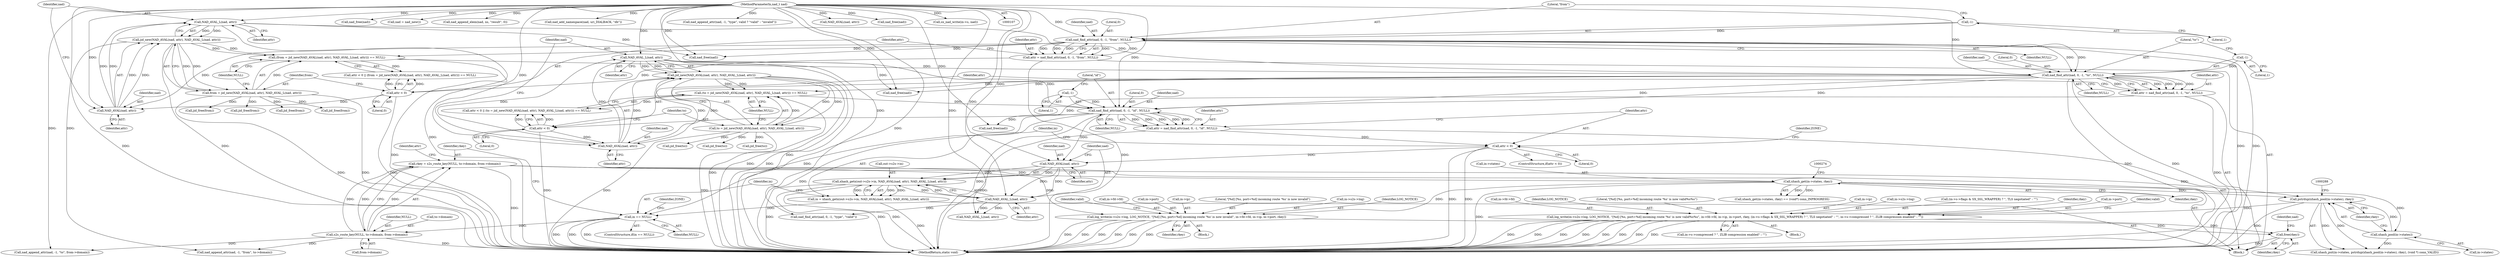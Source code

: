 digraph "0_jabberd2_aabcffae560d5fd00cd1d2ffce5d760353cf0a4d_0@pointer" {
"1000356" [label="(Call,free(rkey))"];
"1000290" [label="(Call,log_write(in->s2s->log, LOG_NOTICE, \"[%d] [%s, port=%d] incoming route '%s' is now valid%s%s\", in->fd->fd, in->ip, in->port, rkey, (in->s->flags & SX_SSL_WRAPPER) ? \", TLS negotiated\" : \"\", in->s->compressed ? \", ZLIB compression enabled\" : \"\"))"];
"1000281" [label="(Call,pstrdup(xhash_pool(in->states), rkey))"];
"1000282" [label="(Call,xhash_pool(in->states))"];
"1000268" [label="(Call,xhash_get(in->states, rkey))"];
"1000243" [label="(Call,rkey = s2s_route_key(NULL, to->domain, from->domain))"];
"1000245" [label="(Call,s2s_route_key(NULL, to->domain, from->domain))"];
"1000223" [label="(Call,in == NULL)"];
"1000208" [label="(Call,in = xhash_getx(out->s2s->in, NAD_AVAL(nad, attr), NAD_AVAL_L(nad, attr)))"];
"1000210" [label="(Call,xhash_getx(out->s2s->in, NAD_AVAL(nad, attr), NAD_AVAL_L(nad, attr)))"];
"1000216" [label="(Call,NAD_AVAL(nad, attr))"];
"1000186" [label="(Call,nad_find_attr(nad, 0, -1, \"id\", NULL))"];
"1000171" [label="(Call,NAD_AVAL_L(nad, attr))"];
"1000168" [label="(Call,NAD_AVAL(nad, attr))"];
"1000152" [label="(Call,nad_find_attr(nad, 0, -1, \"to\", NULL))"];
"1000139" [label="(Call,NAD_AVAL_L(nad, attr))"];
"1000136" [label="(Call,NAD_AVAL(nad, attr))"];
"1000120" [label="(Call,nad_find_attr(nad, 0, -1, \"from\", NULL))"];
"1000109" [label="(MethodParameterIn,nad_t nad)"];
"1000123" [label="(Call,-1)"];
"1000129" [label="(Call,attr < 0)"];
"1000118" [label="(Call,attr = nad_find_attr(nad, 0, -1, \"from\", NULL))"];
"1000155" [label="(Call,-1)"];
"1000132" [label="(Call,(from = jid_new(NAD_AVAL(nad, attr), NAD_AVAL_L(nad, attr))) == NULL)"];
"1000133" [label="(Call,from = jid_new(NAD_AVAL(nad, attr), NAD_AVAL_L(nad, attr)))"];
"1000135" [label="(Call,jid_new(NAD_AVAL(nad, attr), NAD_AVAL_L(nad, attr)))"];
"1000161" [label="(Call,attr < 0)"];
"1000150" [label="(Call,attr = nad_find_attr(nad, 0, -1, \"to\", NULL))"];
"1000189" [label="(Call,-1)"];
"1000164" [label="(Call,(to = jid_new(NAD_AVAL(nad, attr), NAD_AVAL_L(nad, attr))) == NULL)"];
"1000165" [label="(Call,to = jid_new(NAD_AVAL(nad, attr), NAD_AVAL_L(nad, attr)))"];
"1000167" [label="(Call,jid_new(NAD_AVAL(nad, attr), NAD_AVAL_L(nad, attr)))"];
"1000194" [label="(Call,attr < 0)"];
"1000184" [label="(Call,attr = nad_find_attr(nad, 0, -1, \"id\", NULL))"];
"1000219" [label="(Call,NAD_AVAL_L(nad, attr))"];
"1000333" [label="(Call,log_write(in->s2s->log, LOG_NOTICE, \"[%d] [%s, port=%d] incoming route '%s' is now invalid\", in->fd->fd, in->ip, in->port, rkey))"];
"1000281" [label="(Call,pstrdup(xhash_pool(in->states), rkey))"];
"1000222" [label="(ControlStructure,if(in == NULL))"];
"1000188" [label="(Literal,0)"];
"1000240" [label="(Call,nad_free(nad))"];
"1000364" [label="(Call,nad = nad_new())"];
"1000192" [label="(Identifier,NULL)"];
"1000354" [label="(Identifier,valid)"];
"1000303" [label="(Call,in->ip)"];
"1000373" [label="(Call,nad_append_elem(nad, ns, \"result\", 0))"];
"1000205" [label="(Call,nad_free(nad))"];
"1000219" [label="(Call,NAD_AVAL_L(nad, attr))"];
"1000291" [label="(Call,in->s2s->log)"];
"1000199" [label="(Identifier,ZONE)"];
"1000310" [label="(Call,(in->s->flags & SX_SSL_WRAPPER) ? \", TLS negotiated\" : \"\")"];
"1000194" [label="(Call,attr < 0)"];
"1000186" [label="(Call,nad_find_attr(nad, 0, -1, \"id\", NULL))"];
"1000109" [label="(MethodParameterIn,nad_t nad)"];
"1000125" [label="(Literal,\"from\")"];
"1000369" [label="(Call,nad_add_namespace(nad, uri_DIALBACK, \"db\"))"];
"1000426" [label="(MethodReturn,static void)"];
"1000110" [label="(Block,)"];
"1000208" [label="(Call,in = xhash_getx(out->s2s->in, NAD_AVAL(nad, attr), NAD_AVAL_L(nad, attr)))"];
"1000341" [label="(Call,in->fd->fd)"];
"1000119" [label="(Identifier,attr)"];
"1000133" [label="(Call,from = jid_new(NAD_AVAL(nad, attr), NAD_AVAL_L(nad, attr)))"];
"1000309" [label="(Identifier,rkey)"];
"1000134" [label="(Identifier,from)"];
"1000166" [label="(Identifier,to)"];
"1000140" [label="(Identifier,nad)"];
"1000128" [label="(Call,attr < 0 || (from = jid_new(NAD_AVAL(nad, attr), NAD_AVAL_L(nad, attr))) == NULL)"];
"1000172" [label="(Identifier,nad)"];
"1000290" [label="(Call,log_write(in->s2s->log, LOG_NOTICE, \"[%d] [%s, port=%d] incoming route '%s' is now valid%s%s\", in->fd->fd, in->ip, in->port, rkey, (in->s->flags & SX_SSL_WRAPPER) ? \", TLS negotiated\" : \"\", in->s->compressed ? \", ZLIB compression enabled\" : \"\"))"];
"1000211" [label="(Call,out->s2s->in)"];
"1000230" [label="(Call,NAD_AVAL_L(nad, attr))"];
"1000250" [label="(Call,from->domain)"];
"1000352" [label="(Identifier,rkey)"];
"1000132" [label="(Call,(from = jid_new(NAD_AVAL(nad, attr), NAD_AVAL_L(nad, attr))) == NULL)"];
"1000356" [label="(Call,free(rkey))"];
"1000131" [label="(Literal,0)"];
"1000282" [label="(Call,xhash_pool(in->states))"];
"1000269" [label="(Call,in->states)"];
"1000151" [label="(Identifier,attr)"];
"1000121" [label="(Identifier,nad)"];
"1000255" [label="(Call,nad_find_attr(nad, 0, -1, \"type\", \"valid\"))"];
"1000333" [label="(Call,log_write(in->s2s->log, LOG_NOTICE, \"[%d] [%s, port=%d] incoming route '%s' is now invalid\", in->fd->fd, in->ip, in->port, rkey))"];
"1000359" [label="(Identifier,nad)"];
"1000286" [label="(Identifier,rkey)"];
"1000320" [label="(Call,in->s->compressed ? \", ZLIB compression enabled\" : \"\")"];
"1000246" [label="(Identifier,NULL)"];
"1000181" [label="(Call,nad_free(nad))"];
"1000223" [label="(Call,in == NULL)"];
"1000185" [label="(Identifier,attr)"];
"1000137" [label="(Identifier,nad)"];
"1000162" [label="(Identifier,attr)"];
"1000276" [label="(Block,)"];
"1000217" [label="(Identifier,nad)"];
"1000135" [label="(Call,jid_new(NAD_AVAL(nad, attr), NAD_AVAL_L(nad, attr)))"];
"1000165" [label="(Call,to = jid_new(NAD_AVAL(nad, attr), NAD_AVAL_L(nad, attr)))"];
"1000171" [label="(Call,NAD_AVAL_L(nad, attr))"];
"1000267" [label="(Call,xhash_get(in->states, rkey) == (void*) conn_INPROGRESS)"];
"1000164" [label="(Call,(to = jid_new(NAD_AVAL(nad, attr), NAD_AVAL_L(nad, attr))) == NULL)"];
"1000163" [label="(Literal,0)"];
"1000394" [label="(Call,nad_append_attr(nad, -1, \"type\", valid ? \"valid\" : \"invalid\"))"];
"1000243" [label="(Call,rkey = s2s_route_key(NULL, to->domain, from->domain))"];
"1000147" [label="(Call,nad_free(nad))"];
"1000216" [label="(Call,NAD_AVAL(nad, attr))"];
"1000244" [label="(Identifier,rkey)"];
"1000306" [label="(Call,in->port)"];
"1000168" [label="(Call,NAD_AVAL(nad, attr))"];
"1000233" [label="(Call,NAD_AVAL(nad, attr))"];
"1000238" [label="(Call,jid_free(to))"];
"1000349" [label="(Call,in->port)"];
"1000190" [label="(Literal,1)"];
"1000254" [label="(Identifier,attr)"];
"1000170" [label="(Identifier,attr)"];
"1000174" [label="(Identifier,NULL)"];
"1000158" [label="(Identifier,NULL)"];
"1000129" [label="(Call,attr < 0)"];
"1000193" [label="(ControlStructure,if(attr < 0))"];
"1000346" [label="(Call,in->ip)"];
"1000124" [label="(Literal,1)"];
"1000138" [label="(Identifier,attr)"];
"1000272" [label="(Identifier,rkey)"];
"1000142" [label="(Identifier,NULL)"];
"1000340" [label="(Literal,\"[%d] [%s, port=%d] incoming route '%s' is now invalid\")"];
"1000329" [label="(Identifier,valid)"];
"1000169" [label="(Identifier,nad)"];
"1000298" [label="(Call,in->fd->fd)"];
"1000283" [label="(Call,in->states)"];
"1000210" [label="(Call,xhash_getx(out->s2s->in, NAD_AVAL(nad, attr), NAD_AVAL_L(nad, attr)))"];
"1000236" [label="(Call,jid_free(from))"];
"1000203" [label="(Call,jid_free(to))"];
"1000120" [label="(Call,nad_find_attr(nad, 0, -1, \"from\", NULL))"];
"1000161" [label="(Call,attr < 0)"];
"1000150" [label="(Call,attr = nad_find_attr(nad, 0, -1, \"to\", NULL))"];
"1000139" [label="(Call,NAD_AVAL_L(nad, attr))"];
"1000122" [label="(Literal,0)"];
"1000201" [label="(Call,jid_free(from))"];
"1000268" [label="(Call,xhash_get(in->states, rkey))"];
"1000296" [label="(Identifier,LOG_NOTICE)"];
"1000167" [label="(Call,jid_new(NAD_AVAL(nad, attr), NAD_AVAL_L(nad, attr)))"];
"1000357" [label="(Identifier,rkey)"];
"1000220" [label="(Identifier,nad)"];
"1000245" [label="(Call,s2s_route_key(NULL, to->domain, from->domain))"];
"1000153" [label="(Identifier,nad)"];
"1000209" [label="(Identifier,in)"];
"1000157" [label="(Literal,\"to\")"];
"1000123" [label="(Call,-1)"];
"1000358" [label="(Call,nad_free(nad))"];
"1000334" [label="(Call,in->s2s->log)"];
"1000136" [label="(Call,NAD_AVAL(nad, attr))"];
"1000155" [label="(Call,-1)"];
"1000187" [label="(Identifier,nad)"];
"1000422" [label="(Call,jid_free(from))"];
"1000126" [label="(Identifier,NULL)"];
"1000378" [label="(Call,nad_append_attr(nad, -1, \"to\", from->domain))"];
"1000184" [label="(Call,attr = nad_find_attr(nad, 0, -1, \"id\", NULL))"];
"1000218" [label="(Identifier,attr)"];
"1000221" [label="(Identifier,attr)"];
"1000403" [label="(Call,sx_nad_write(in->s, nad))"];
"1000228" [label="(Identifier,ZONE)"];
"1000152" [label="(Call,nad_find_attr(nad, 0, -1, \"to\", NULL))"];
"1000196" [label="(Literal,0)"];
"1000189" [label="(Call,-1)"];
"1000225" [label="(Identifier,NULL)"];
"1000118" [label="(Call,attr = nad_find_attr(nad, 0, -1, \"from\", NULL))"];
"1000195" [label="(Identifier,attr)"];
"1000141" [label="(Identifier,attr)"];
"1000247" [label="(Call,to->domain)"];
"1000386" [label="(Call,nad_append_attr(nad, -1, \"from\", to->domain))"];
"1000173" [label="(Identifier,attr)"];
"1000156" [label="(Literal,1)"];
"1000224" [label="(Identifier,in)"];
"1000332" [label="(Block,)"];
"1000297" [label="(Literal,\"[%d] [%s, port=%d] incoming route '%s' is now valid%s%s\")"];
"1000191" [label="(Literal,\"id\")"];
"1000179" [label="(Call,jid_free(from))"];
"1000424" [label="(Call,jid_free(to))"];
"1000160" [label="(Call,attr < 0 || (to = jid_new(NAD_AVAL(nad, attr), NAD_AVAL_L(nad, attr))) == NULL)"];
"1000130" [label="(Identifier,attr)"];
"1000339" [label="(Identifier,LOG_NOTICE)"];
"1000154" [label="(Literal,0)"];
"1000277" [label="(Call,xhash_put(in->states, pstrdup(xhash_pool(in->states), rkey), (void *) conn_VALID))"];
"1000356" -> "1000110"  [label="AST: "];
"1000356" -> "1000357"  [label="CFG: "];
"1000357" -> "1000356"  [label="AST: "];
"1000359" -> "1000356"  [label="CFG: "];
"1000356" -> "1000426"  [label="DDG: "];
"1000290" -> "1000356"  [label="DDG: "];
"1000333" -> "1000356"  [label="DDG: "];
"1000290" -> "1000276"  [label="AST: "];
"1000290" -> "1000320"  [label="CFG: "];
"1000291" -> "1000290"  [label="AST: "];
"1000296" -> "1000290"  [label="AST: "];
"1000297" -> "1000290"  [label="AST: "];
"1000298" -> "1000290"  [label="AST: "];
"1000303" -> "1000290"  [label="AST: "];
"1000306" -> "1000290"  [label="AST: "];
"1000309" -> "1000290"  [label="AST: "];
"1000310" -> "1000290"  [label="AST: "];
"1000320" -> "1000290"  [label="AST: "];
"1000329" -> "1000290"  [label="CFG: "];
"1000290" -> "1000426"  [label="DDG: "];
"1000290" -> "1000426"  [label="DDG: "];
"1000290" -> "1000426"  [label="DDG: "];
"1000290" -> "1000426"  [label="DDG: "];
"1000290" -> "1000426"  [label="DDG: "];
"1000290" -> "1000426"  [label="DDG: "];
"1000290" -> "1000426"  [label="DDG: "];
"1000290" -> "1000426"  [label="DDG: "];
"1000281" -> "1000290"  [label="DDG: "];
"1000281" -> "1000277"  [label="AST: "];
"1000281" -> "1000286"  [label="CFG: "];
"1000282" -> "1000281"  [label="AST: "];
"1000286" -> "1000281"  [label="AST: "];
"1000288" -> "1000281"  [label="CFG: "];
"1000281" -> "1000426"  [label="DDG: "];
"1000281" -> "1000277"  [label="DDG: "];
"1000281" -> "1000277"  [label="DDG: "];
"1000282" -> "1000281"  [label="DDG: "];
"1000243" -> "1000281"  [label="DDG: "];
"1000268" -> "1000281"  [label="DDG: "];
"1000282" -> "1000283"  [label="CFG: "];
"1000283" -> "1000282"  [label="AST: "];
"1000286" -> "1000282"  [label="CFG: "];
"1000282" -> "1000277"  [label="DDG: "];
"1000268" -> "1000282"  [label="DDG: "];
"1000268" -> "1000267"  [label="AST: "];
"1000268" -> "1000272"  [label="CFG: "];
"1000269" -> "1000268"  [label="AST: "];
"1000272" -> "1000268"  [label="AST: "];
"1000274" -> "1000268"  [label="CFG: "];
"1000268" -> "1000426"  [label="DDG: "];
"1000268" -> "1000267"  [label="DDG: "];
"1000268" -> "1000267"  [label="DDG: "];
"1000243" -> "1000268"  [label="DDG: "];
"1000268" -> "1000333"  [label="DDG: "];
"1000243" -> "1000110"  [label="AST: "];
"1000243" -> "1000245"  [label="CFG: "];
"1000244" -> "1000243"  [label="AST: "];
"1000245" -> "1000243"  [label="AST: "];
"1000254" -> "1000243"  [label="CFG: "];
"1000243" -> "1000426"  [label="DDG: "];
"1000245" -> "1000243"  [label="DDG: "];
"1000245" -> "1000243"  [label="DDG: "];
"1000245" -> "1000243"  [label="DDG: "];
"1000243" -> "1000333"  [label="DDG: "];
"1000245" -> "1000250"  [label="CFG: "];
"1000246" -> "1000245"  [label="AST: "];
"1000247" -> "1000245"  [label="AST: "];
"1000250" -> "1000245"  [label="AST: "];
"1000245" -> "1000426"  [label="DDG: "];
"1000223" -> "1000245"  [label="DDG: "];
"1000245" -> "1000378"  [label="DDG: "];
"1000245" -> "1000386"  [label="DDG: "];
"1000223" -> "1000222"  [label="AST: "];
"1000223" -> "1000225"  [label="CFG: "];
"1000224" -> "1000223"  [label="AST: "];
"1000225" -> "1000223"  [label="AST: "];
"1000228" -> "1000223"  [label="CFG: "];
"1000244" -> "1000223"  [label="CFG: "];
"1000223" -> "1000426"  [label="DDG: "];
"1000223" -> "1000426"  [label="DDG: "];
"1000223" -> "1000426"  [label="DDG: "];
"1000208" -> "1000223"  [label="DDG: "];
"1000186" -> "1000223"  [label="DDG: "];
"1000208" -> "1000110"  [label="AST: "];
"1000208" -> "1000210"  [label="CFG: "];
"1000209" -> "1000208"  [label="AST: "];
"1000210" -> "1000208"  [label="AST: "];
"1000224" -> "1000208"  [label="CFG: "];
"1000208" -> "1000426"  [label="DDG: "];
"1000210" -> "1000208"  [label="DDG: "];
"1000210" -> "1000208"  [label="DDG: "];
"1000210" -> "1000208"  [label="DDG: "];
"1000210" -> "1000219"  [label="CFG: "];
"1000211" -> "1000210"  [label="AST: "];
"1000216" -> "1000210"  [label="AST: "];
"1000219" -> "1000210"  [label="AST: "];
"1000210" -> "1000426"  [label="DDG: "];
"1000210" -> "1000426"  [label="DDG: "];
"1000210" -> "1000426"  [label="DDG: "];
"1000216" -> "1000210"  [label="DDG: "];
"1000216" -> "1000210"  [label="DDG: "];
"1000219" -> "1000210"  [label="DDG: "];
"1000219" -> "1000210"  [label="DDG: "];
"1000216" -> "1000218"  [label="CFG: "];
"1000217" -> "1000216"  [label="AST: "];
"1000218" -> "1000216"  [label="AST: "];
"1000220" -> "1000216"  [label="CFG: "];
"1000186" -> "1000216"  [label="DDG: "];
"1000109" -> "1000216"  [label="DDG: "];
"1000194" -> "1000216"  [label="DDG: "];
"1000216" -> "1000219"  [label="DDG: "];
"1000216" -> "1000219"  [label="DDG: "];
"1000186" -> "1000184"  [label="AST: "];
"1000186" -> "1000192"  [label="CFG: "];
"1000187" -> "1000186"  [label="AST: "];
"1000188" -> "1000186"  [label="AST: "];
"1000189" -> "1000186"  [label="AST: "];
"1000191" -> "1000186"  [label="AST: "];
"1000192" -> "1000186"  [label="AST: "];
"1000184" -> "1000186"  [label="CFG: "];
"1000186" -> "1000426"  [label="DDG: "];
"1000186" -> "1000426"  [label="DDG: "];
"1000186" -> "1000184"  [label="DDG: "];
"1000186" -> "1000184"  [label="DDG: "];
"1000186" -> "1000184"  [label="DDG: "];
"1000186" -> "1000184"  [label="DDG: "];
"1000186" -> "1000184"  [label="DDG: "];
"1000171" -> "1000186"  [label="DDG: "];
"1000152" -> "1000186"  [label="DDG: "];
"1000152" -> "1000186"  [label="DDG: "];
"1000109" -> "1000186"  [label="DDG: "];
"1000189" -> "1000186"  [label="DDG: "];
"1000164" -> "1000186"  [label="DDG: "];
"1000186" -> "1000205"  [label="DDG: "];
"1000171" -> "1000167"  [label="AST: "];
"1000171" -> "1000173"  [label="CFG: "];
"1000172" -> "1000171"  [label="AST: "];
"1000173" -> "1000171"  [label="AST: "];
"1000167" -> "1000171"  [label="CFG: "];
"1000171" -> "1000426"  [label="DDG: "];
"1000171" -> "1000167"  [label="DDG: "];
"1000171" -> "1000167"  [label="DDG: "];
"1000168" -> "1000171"  [label="DDG: "];
"1000168" -> "1000171"  [label="DDG: "];
"1000109" -> "1000171"  [label="DDG: "];
"1000171" -> "1000181"  [label="DDG: "];
"1000168" -> "1000167"  [label="AST: "];
"1000168" -> "1000170"  [label="CFG: "];
"1000169" -> "1000168"  [label="AST: "];
"1000170" -> "1000168"  [label="AST: "];
"1000172" -> "1000168"  [label="CFG: "];
"1000168" -> "1000167"  [label="DDG: "];
"1000168" -> "1000167"  [label="DDG: "];
"1000152" -> "1000168"  [label="DDG: "];
"1000109" -> "1000168"  [label="DDG: "];
"1000161" -> "1000168"  [label="DDG: "];
"1000152" -> "1000150"  [label="AST: "];
"1000152" -> "1000158"  [label="CFG: "];
"1000153" -> "1000152"  [label="AST: "];
"1000154" -> "1000152"  [label="AST: "];
"1000155" -> "1000152"  [label="AST: "];
"1000157" -> "1000152"  [label="AST: "];
"1000158" -> "1000152"  [label="AST: "];
"1000150" -> "1000152"  [label="CFG: "];
"1000152" -> "1000426"  [label="DDG: "];
"1000152" -> "1000426"  [label="DDG: "];
"1000152" -> "1000150"  [label="DDG: "];
"1000152" -> "1000150"  [label="DDG: "];
"1000152" -> "1000150"  [label="DDG: "];
"1000152" -> "1000150"  [label="DDG: "];
"1000152" -> "1000150"  [label="DDG: "];
"1000139" -> "1000152"  [label="DDG: "];
"1000120" -> "1000152"  [label="DDG: "];
"1000120" -> "1000152"  [label="DDG: "];
"1000109" -> "1000152"  [label="DDG: "];
"1000155" -> "1000152"  [label="DDG: "];
"1000132" -> "1000152"  [label="DDG: "];
"1000152" -> "1000164"  [label="DDG: "];
"1000152" -> "1000181"  [label="DDG: "];
"1000139" -> "1000135"  [label="AST: "];
"1000139" -> "1000141"  [label="CFG: "];
"1000140" -> "1000139"  [label="AST: "];
"1000141" -> "1000139"  [label="AST: "];
"1000135" -> "1000139"  [label="CFG: "];
"1000139" -> "1000426"  [label="DDG: "];
"1000139" -> "1000135"  [label="DDG: "];
"1000139" -> "1000135"  [label="DDG: "];
"1000136" -> "1000139"  [label="DDG: "];
"1000136" -> "1000139"  [label="DDG: "];
"1000109" -> "1000139"  [label="DDG: "];
"1000139" -> "1000147"  [label="DDG: "];
"1000136" -> "1000135"  [label="AST: "];
"1000136" -> "1000138"  [label="CFG: "];
"1000137" -> "1000136"  [label="AST: "];
"1000138" -> "1000136"  [label="AST: "];
"1000140" -> "1000136"  [label="CFG: "];
"1000136" -> "1000135"  [label="DDG: "];
"1000136" -> "1000135"  [label="DDG: "];
"1000120" -> "1000136"  [label="DDG: "];
"1000109" -> "1000136"  [label="DDG: "];
"1000129" -> "1000136"  [label="DDG: "];
"1000120" -> "1000118"  [label="AST: "];
"1000120" -> "1000126"  [label="CFG: "];
"1000121" -> "1000120"  [label="AST: "];
"1000122" -> "1000120"  [label="AST: "];
"1000123" -> "1000120"  [label="AST: "];
"1000125" -> "1000120"  [label="AST: "];
"1000126" -> "1000120"  [label="AST: "];
"1000118" -> "1000120"  [label="CFG: "];
"1000120" -> "1000426"  [label="DDG: "];
"1000120" -> "1000426"  [label="DDG: "];
"1000120" -> "1000118"  [label="DDG: "];
"1000120" -> "1000118"  [label="DDG: "];
"1000120" -> "1000118"  [label="DDG: "];
"1000120" -> "1000118"  [label="DDG: "];
"1000120" -> "1000118"  [label="DDG: "];
"1000109" -> "1000120"  [label="DDG: "];
"1000123" -> "1000120"  [label="DDG: "];
"1000120" -> "1000132"  [label="DDG: "];
"1000120" -> "1000147"  [label="DDG: "];
"1000109" -> "1000107"  [label="AST: "];
"1000109" -> "1000426"  [label="DDG: "];
"1000109" -> "1000147"  [label="DDG: "];
"1000109" -> "1000181"  [label="DDG: "];
"1000109" -> "1000205"  [label="DDG: "];
"1000109" -> "1000219"  [label="DDG: "];
"1000109" -> "1000230"  [label="DDG: "];
"1000109" -> "1000233"  [label="DDG: "];
"1000109" -> "1000240"  [label="DDG: "];
"1000109" -> "1000255"  [label="DDG: "];
"1000109" -> "1000358"  [label="DDG: "];
"1000109" -> "1000364"  [label="DDG: "];
"1000109" -> "1000369"  [label="DDG: "];
"1000109" -> "1000373"  [label="DDG: "];
"1000109" -> "1000378"  [label="DDG: "];
"1000109" -> "1000386"  [label="DDG: "];
"1000109" -> "1000394"  [label="DDG: "];
"1000109" -> "1000403"  [label="DDG: "];
"1000123" -> "1000124"  [label="CFG: "];
"1000124" -> "1000123"  [label="AST: "];
"1000125" -> "1000123"  [label="CFG: "];
"1000129" -> "1000128"  [label="AST: "];
"1000129" -> "1000131"  [label="CFG: "];
"1000130" -> "1000129"  [label="AST: "];
"1000131" -> "1000129"  [label="AST: "];
"1000134" -> "1000129"  [label="CFG: "];
"1000128" -> "1000129"  [label="CFG: "];
"1000129" -> "1000426"  [label="DDG: "];
"1000129" -> "1000128"  [label="DDG: "];
"1000129" -> "1000128"  [label="DDG: "];
"1000118" -> "1000129"  [label="DDG: "];
"1000118" -> "1000110"  [label="AST: "];
"1000119" -> "1000118"  [label="AST: "];
"1000130" -> "1000118"  [label="CFG: "];
"1000118" -> "1000426"  [label="DDG: "];
"1000155" -> "1000156"  [label="CFG: "];
"1000156" -> "1000155"  [label="AST: "];
"1000157" -> "1000155"  [label="CFG: "];
"1000132" -> "1000128"  [label="AST: "];
"1000132" -> "1000142"  [label="CFG: "];
"1000133" -> "1000132"  [label="AST: "];
"1000142" -> "1000132"  [label="AST: "];
"1000128" -> "1000132"  [label="CFG: "];
"1000132" -> "1000426"  [label="DDG: "];
"1000132" -> "1000128"  [label="DDG: "];
"1000133" -> "1000132"  [label="DDG: "];
"1000135" -> "1000132"  [label="DDG: "];
"1000135" -> "1000132"  [label="DDG: "];
"1000133" -> "1000135"  [label="CFG: "];
"1000134" -> "1000133"  [label="AST: "];
"1000135" -> "1000133"  [label="AST: "];
"1000142" -> "1000133"  [label="CFG: "];
"1000133" -> "1000426"  [label="DDG: "];
"1000133" -> "1000426"  [label="DDG: "];
"1000135" -> "1000133"  [label="DDG: "];
"1000135" -> "1000133"  [label="DDG: "];
"1000133" -> "1000179"  [label="DDG: "];
"1000133" -> "1000201"  [label="DDG: "];
"1000133" -> "1000236"  [label="DDG: "];
"1000133" -> "1000422"  [label="DDG: "];
"1000135" -> "1000426"  [label="DDG: "];
"1000135" -> "1000426"  [label="DDG: "];
"1000161" -> "1000160"  [label="AST: "];
"1000161" -> "1000163"  [label="CFG: "];
"1000162" -> "1000161"  [label="AST: "];
"1000163" -> "1000161"  [label="AST: "];
"1000166" -> "1000161"  [label="CFG: "];
"1000160" -> "1000161"  [label="CFG: "];
"1000161" -> "1000426"  [label="DDG: "];
"1000161" -> "1000160"  [label="DDG: "];
"1000161" -> "1000160"  [label="DDG: "];
"1000150" -> "1000161"  [label="DDG: "];
"1000150" -> "1000110"  [label="AST: "];
"1000151" -> "1000150"  [label="AST: "];
"1000162" -> "1000150"  [label="CFG: "];
"1000150" -> "1000426"  [label="DDG: "];
"1000189" -> "1000190"  [label="CFG: "];
"1000190" -> "1000189"  [label="AST: "];
"1000191" -> "1000189"  [label="CFG: "];
"1000164" -> "1000160"  [label="AST: "];
"1000164" -> "1000174"  [label="CFG: "];
"1000165" -> "1000164"  [label="AST: "];
"1000174" -> "1000164"  [label="AST: "];
"1000160" -> "1000164"  [label="CFG: "];
"1000164" -> "1000426"  [label="DDG: "];
"1000164" -> "1000160"  [label="DDG: "];
"1000165" -> "1000164"  [label="DDG: "];
"1000167" -> "1000164"  [label="DDG: "];
"1000167" -> "1000164"  [label="DDG: "];
"1000165" -> "1000167"  [label="CFG: "];
"1000166" -> "1000165"  [label="AST: "];
"1000167" -> "1000165"  [label="AST: "];
"1000174" -> "1000165"  [label="CFG: "];
"1000165" -> "1000426"  [label="DDG: "];
"1000165" -> "1000426"  [label="DDG: "];
"1000167" -> "1000165"  [label="DDG: "];
"1000167" -> "1000165"  [label="DDG: "];
"1000165" -> "1000203"  [label="DDG: "];
"1000165" -> "1000238"  [label="DDG: "];
"1000165" -> "1000424"  [label="DDG: "];
"1000167" -> "1000426"  [label="DDG: "];
"1000167" -> "1000426"  [label="DDG: "];
"1000194" -> "1000193"  [label="AST: "];
"1000194" -> "1000196"  [label="CFG: "];
"1000195" -> "1000194"  [label="AST: "];
"1000196" -> "1000194"  [label="AST: "];
"1000199" -> "1000194"  [label="CFG: "];
"1000209" -> "1000194"  [label="CFG: "];
"1000194" -> "1000426"  [label="DDG: "];
"1000194" -> "1000426"  [label="DDG: "];
"1000184" -> "1000194"  [label="DDG: "];
"1000184" -> "1000110"  [label="AST: "];
"1000185" -> "1000184"  [label="AST: "];
"1000195" -> "1000184"  [label="CFG: "];
"1000184" -> "1000426"  [label="DDG: "];
"1000219" -> "1000221"  [label="CFG: "];
"1000220" -> "1000219"  [label="AST: "];
"1000221" -> "1000219"  [label="AST: "];
"1000219" -> "1000230"  [label="DDG: "];
"1000219" -> "1000230"  [label="DDG: "];
"1000219" -> "1000255"  [label="DDG: "];
"1000333" -> "1000332"  [label="AST: "];
"1000333" -> "1000352"  [label="CFG: "];
"1000334" -> "1000333"  [label="AST: "];
"1000339" -> "1000333"  [label="AST: "];
"1000340" -> "1000333"  [label="AST: "];
"1000341" -> "1000333"  [label="AST: "];
"1000346" -> "1000333"  [label="AST: "];
"1000349" -> "1000333"  [label="AST: "];
"1000352" -> "1000333"  [label="AST: "];
"1000354" -> "1000333"  [label="CFG: "];
"1000333" -> "1000426"  [label="DDG: "];
"1000333" -> "1000426"  [label="DDG: "];
"1000333" -> "1000426"  [label="DDG: "];
"1000333" -> "1000426"  [label="DDG: "];
"1000333" -> "1000426"  [label="DDG: "];
"1000333" -> "1000426"  [label="DDG: "];
}
